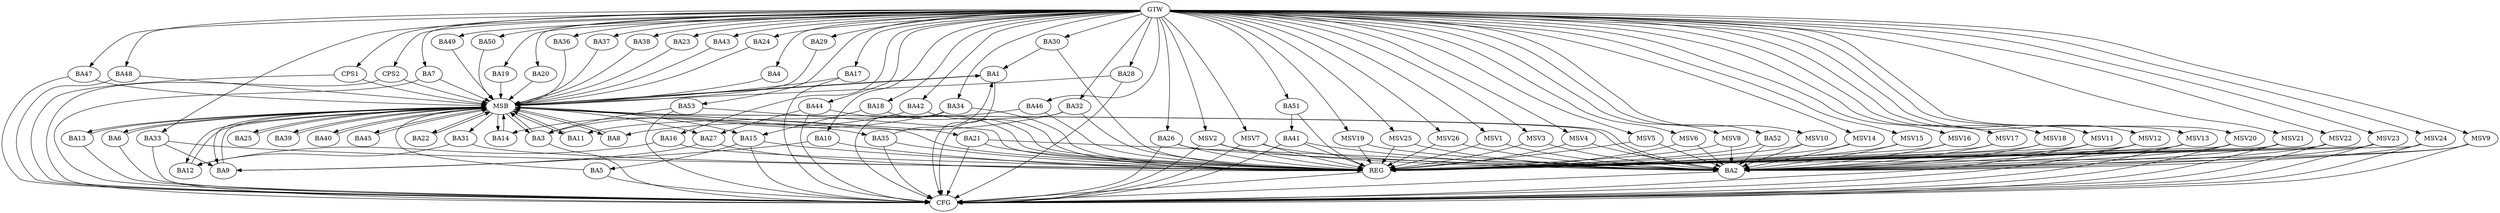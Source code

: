 strict digraph G {
  BA1 [ label="BA1" ];
  BA2 [ label="BA2" ];
  BA3 [ label="BA3" ];
  BA4 [ label="BA4" ];
  BA5 [ label="BA5" ];
  BA6 [ label="BA6" ];
  BA7 [ label="BA7" ];
  BA8 [ label="BA8" ];
  BA9 [ label="BA9" ];
  BA10 [ label="BA10" ];
  BA11 [ label="BA11" ];
  BA12 [ label="BA12" ];
  BA13 [ label="BA13" ];
  BA14 [ label="BA14" ];
  BA15 [ label="BA15" ];
  BA16 [ label="BA16" ];
  BA17 [ label="BA17" ];
  BA18 [ label="BA18" ];
  BA19 [ label="BA19" ];
  BA20 [ label="BA20" ];
  BA21 [ label="BA21" ];
  BA22 [ label="BA22" ];
  BA23 [ label="BA23" ];
  BA24 [ label="BA24" ];
  BA25 [ label="BA25" ];
  BA26 [ label="BA26" ];
  BA27 [ label="BA27" ];
  BA28 [ label="BA28" ];
  BA29 [ label="BA29" ];
  BA30 [ label="BA30" ];
  BA31 [ label="BA31" ];
  BA32 [ label="BA32" ];
  BA33 [ label="BA33" ];
  BA34 [ label="BA34" ];
  BA35 [ label="BA35" ];
  BA36 [ label="BA36" ];
  BA37 [ label="BA37" ];
  BA38 [ label="BA38" ];
  BA39 [ label="BA39" ];
  BA40 [ label="BA40" ];
  BA41 [ label="BA41" ];
  BA42 [ label="BA42" ];
  BA43 [ label="BA43" ];
  BA44 [ label="BA44" ];
  BA45 [ label="BA45" ];
  BA46 [ label="BA46" ];
  BA47 [ label="BA47" ];
  BA48 [ label="BA48" ];
  BA49 [ label="BA49" ];
  BA50 [ label="BA50" ];
  BA51 [ label="BA51" ];
  BA52 [ label="BA52" ];
  BA53 [ label="BA53" ];
  CPS1 [ label="CPS1" ];
  CPS2 [ label="CPS2" ];
  GTW [ label="GTW" ];
  REG [ label="REG" ];
  MSB [ label="MSB" ];
  CFG [ label="CFG" ];
  MSV1 [ label="MSV1" ];
  MSV2 [ label="MSV2" ];
  MSV3 [ label="MSV3" ];
  MSV4 [ label="MSV4" ];
  MSV5 [ label="MSV5" ];
  MSV6 [ label="MSV6" ];
  MSV7 [ label="MSV7" ];
  MSV8 [ label="MSV8" ];
  MSV9 [ label="MSV9" ];
  MSV10 [ label="MSV10" ];
  MSV11 [ label="MSV11" ];
  MSV12 [ label="MSV12" ];
  MSV13 [ label="MSV13" ];
  MSV14 [ label="MSV14" ];
  MSV15 [ label="MSV15" ];
  MSV16 [ label="MSV16" ];
  MSV17 [ label="MSV17" ];
  MSV18 [ label="MSV18" ];
  MSV19 [ label="MSV19" ];
  MSV20 [ label="MSV20" ];
  MSV21 [ label="MSV21" ];
  MSV22 [ label="MSV22" ];
  MSV23 [ label="MSV23" ];
  MSV24 [ label="MSV24" ];
  MSV25 [ label="MSV25" ];
  MSV26 [ label="MSV26" ];
  BA10 -> BA9;
  BA15 -> BA5;
  BA16 -> BA12;
  BA18 -> BA15;
  BA21 -> BA2;
  BA26 -> BA2;
  BA27 -> BA9;
  BA30 -> BA1;
  BA31 -> BA12;
  BA32 -> BA8;
  BA33 -> BA9;
  BA34 -> BA14;
  BA35 -> BA1;
  BA41 -> BA2;
  BA42 -> BA3;
  BA44 -> BA27;
  BA46 -> BA11;
  BA51 -> BA41;
  BA52 -> BA2;
  BA53 -> BA3;
  GTW -> BA4;
  GTW -> BA7;
  GTW -> BA10;
  GTW -> BA16;
  GTW -> BA17;
  GTW -> BA18;
  GTW -> BA19;
  GTW -> BA20;
  GTW -> BA23;
  GTW -> BA24;
  GTW -> BA26;
  GTW -> BA28;
  GTW -> BA29;
  GTW -> BA30;
  GTW -> BA32;
  GTW -> BA33;
  GTW -> BA34;
  GTW -> BA36;
  GTW -> BA37;
  GTW -> BA38;
  GTW -> BA42;
  GTW -> BA43;
  GTW -> BA44;
  GTW -> BA46;
  GTW -> BA47;
  GTW -> BA48;
  GTW -> BA49;
  GTW -> BA50;
  GTW -> BA51;
  GTW -> BA52;
  GTW -> BA53;
  GTW -> CPS1;
  GTW -> CPS2;
  BA10 -> REG;
  BA15 -> REG;
  BA16 -> REG;
  BA18 -> REG;
  BA21 -> REG;
  BA26 -> REG;
  BA27 -> REG;
  BA30 -> REG;
  BA31 -> REG;
  BA32 -> REG;
  BA33 -> REG;
  BA34 -> REG;
  BA35 -> REG;
  BA41 -> REG;
  BA42 -> REG;
  BA44 -> REG;
  BA46 -> REG;
  BA51 -> REG;
  BA52 -> REG;
  BA53 -> REG;
  BA1 -> MSB;
  MSB -> BA2;
  MSB -> REG;
  BA2 -> MSB;
  MSB -> BA1;
  BA3 -> MSB;
  BA4 -> MSB;
  BA5 -> MSB;
  MSB -> BA3;
  BA6 -> MSB;
  BA7 -> MSB;
  BA8 -> MSB;
  BA9 -> MSB;
  BA11 -> MSB;
  MSB -> BA9;
  BA12 -> MSB;
  BA13 -> MSB;
  BA14 -> MSB;
  BA17 -> MSB;
  BA19 -> MSB;
  MSB -> BA8;
  BA20 -> MSB;
  BA22 -> MSB;
  BA23 -> MSB;
  BA24 -> MSB;
  BA25 -> MSB;
  MSB -> BA13;
  BA28 -> MSB;
  BA29 -> MSB;
  BA36 -> MSB;
  BA37 -> MSB;
  BA38 -> MSB;
  MSB -> BA27;
  BA39 -> MSB;
  MSB -> BA21;
  BA40 -> MSB;
  MSB -> BA14;
  BA43 -> MSB;
  MSB -> BA40;
  BA45 -> MSB;
  BA47 -> MSB;
  MSB -> BA22;
  BA48 -> MSB;
  BA49 -> MSB;
  MSB -> BA15;
  BA50 -> MSB;
  CPS1 -> MSB;
  MSB -> BA45;
  MSB -> BA6;
  MSB -> BA39;
  MSB -> BA11;
  MSB -> BA35;
  MSB -> BA12;
  MSB -> BA31;
  CPS2 -> MSB;
  MSB -> BA25;
  BA26 -> CFG;
  BA13 -> CFG;
  CPS1 -> CFG;
  CPS2 -> CFG;
  BA47 -> CFG;
  BA5 -> CFG;
  BA28 -> CFG;
  BA53 -> CFG;
  BA48 -> CFG;
  BA34 -> CFG;
  BA2 -> CFG;
  BA21 -> CFG;
  BA35 -> CFG;
  BA32 -> CFG;
  BA17 -> CFG;
  BA41 -> CFG;
  BA7 -> CFG;
  BA15 -> CFG;
  BA6 -> CFG;
  BA44 -> CFG;
  BA1 -> CFG;
  BA33 -> CFG;
  BA3 -> CFG;
  REG -> CFG;
  MSV1 -> BA2;
  MSV2 -> BA2;
  MSV3 -> BA2;
  MSV4 -> BA2;
  MSV5 -> BA2;
  GTW -> MSV1;
  MSV1 -> REG;
  GTW -> MSV2;
  MSV2 -> REG;
  MSV2 -> CFG;
  GTW -> MSV3;
  MSV3 -> REG;
  GTW -> MSV4;
  MSV4 -> REG;
  GTW -> MSV5;
  MSV5 -> REG;
  MSV6 -> BA2;
  MSV7 -> BA2;
  GTW -> MSV6;
  MSV6 -> REG;
  GTW -> MSV7;
  MSV7 -> REG;
  MSV7 -> CFG;
  MSV8 -> BA2;
  GTW -> MSV8;
  MSV8 -> REG;
  MSV9 -> BA2;
  GTW -> MSV9;
  MSV9 -> REG;
  MSV9 -> CFG;
  MSV10 -> BA2;
  MSV11 -> BA2;
  GTW -> MSV10;
  MSV10 -> REG;
  GTW -> MSV11;
  MSV11 -> REG;
  MSV11 -> CFG;
  MSV12 -> BA2;
  GTW -> MSV12;
  MSV12 -> REG;
  MSV12 -> CFG;
  MSV13 -> BA2;
  MSV14 -> BA2;
  GTW -> MSV13;
  MSV13 -> REG;
  MSV13 -> CFG;
  GTW -> MSV14;
  MSV14 -> REG;
  MSV15 -> BA2;
  MSV16 -> BA2;
  GTW -> MSV15;
  MSV15 -> REG;
  GTW -> MSV16;
  MSV16 -> REG;
  MSV17 -> BA2;
  MSV18 -> BA2;
  MSV19 -> BA2;
  GTW -> MSV17;
  MSV17 -> REG;
  GTW -> MSV18;
  MSV18 -> REG;
  GTW -> MSV19;
  MSV19 -> REG;
  MSV20 -> BA2;
  MSV21 -> BA2;
  GTW -> MSV20;
  MSV20 -> REG;
  MSV20 -> CFG;
  GTW -> MSV21;
  MSV21 -> REG;
  MSV21 -> CFG;
  MSV22 -> BA2;
  MSV23 -> BA2;
  GTW -> MSV22;
  MSV22 -> REG;
  MSV22 -> CFG;
  GTW -> MSV23;
  MSV23 -> REG;
  MSV23 -> CFG;
  MSV24 -> BA2;
  MSV25 -> BA2;
  MSV26 -> BA2;
  GTW -> MSV24;
  MSV24 -> REG;
  MSV24 -> CFG;
  GTW -> MSV25;
  MSV25 -> REG;
  GTW -> MSV26;
  MSV26 -> REG;
}
